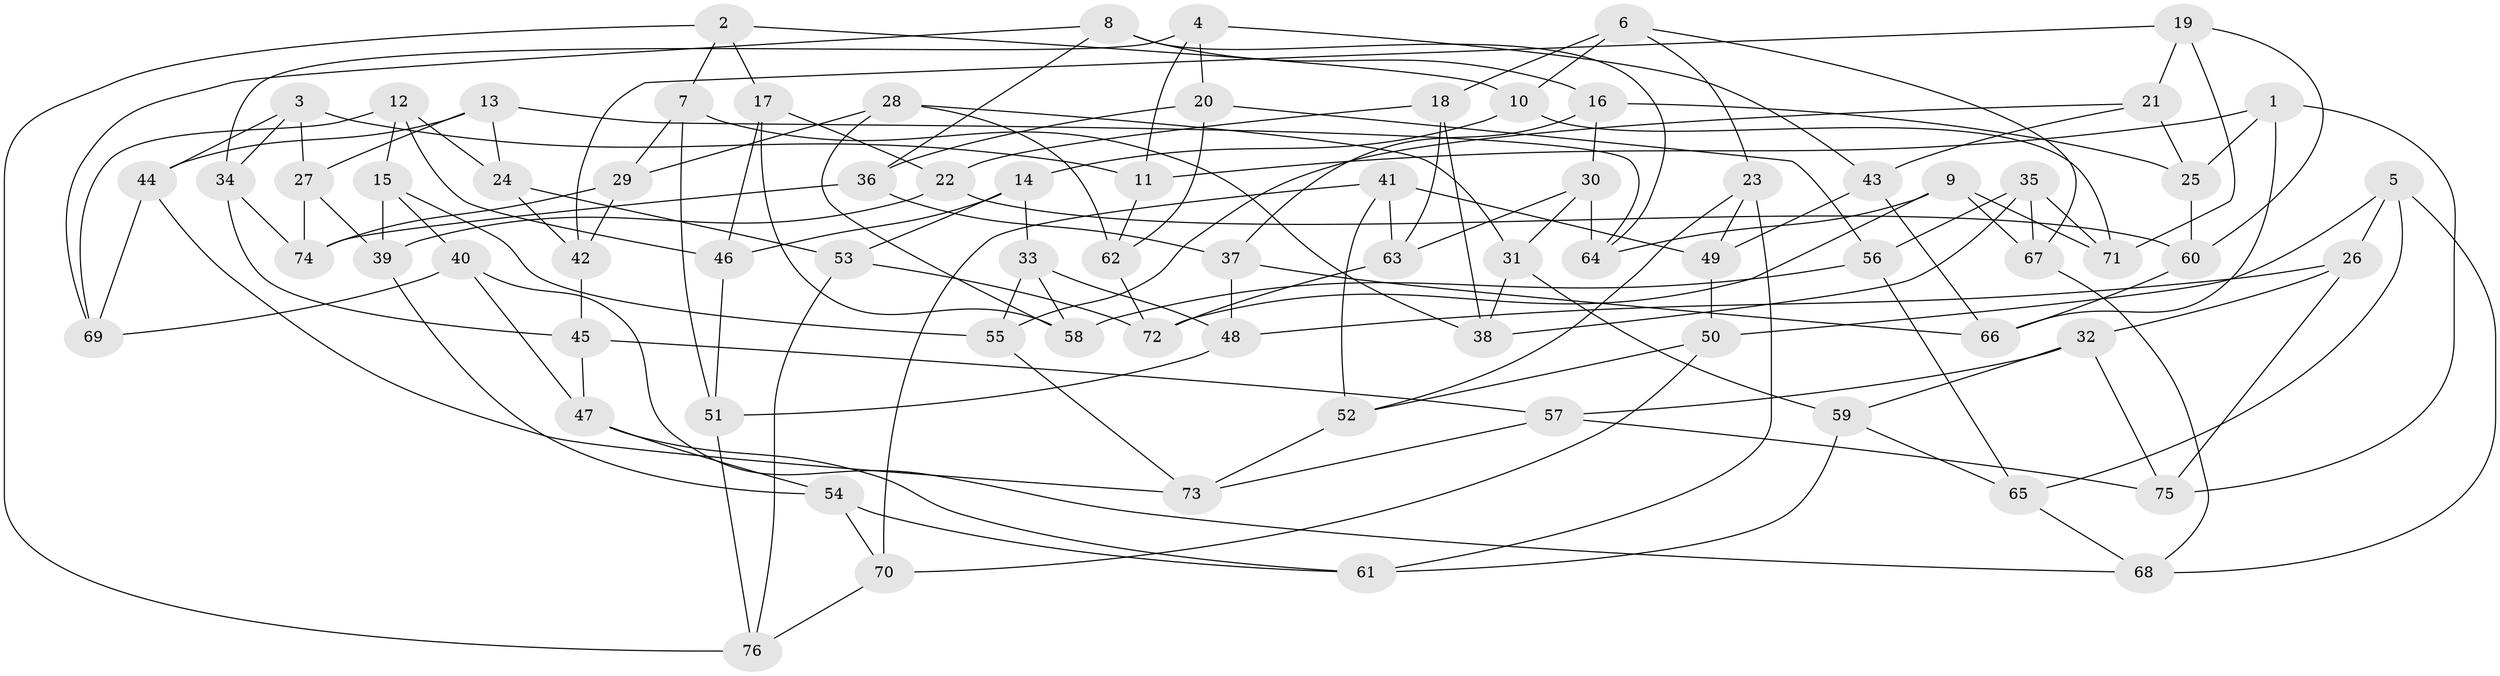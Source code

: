 // coarse degree distribution, {6: 0.4339622641509434, 4: 0.5660377358490566}
// Generated by graph-tools (version 1.1) at 2025/24/03/03/25 07:24:23]
// undirected, 76 vertices, 152 edges
graph export_dot {
graph [start="1"]
  node [color=gray90,style=filled];
  1;
  2;
  3;
  4;
  5;
  6;
  7;
  8;
  9;
  10;
  11;
  12;
  13;
  14;
  15;
  16;
  17;
  18;
  19;
  20;
  21;
  22;
  23;
  24;
  25;
  26;
  27;
  28;
  29;
  30;
  31;
  32;
  33;
  34;
  35;
  36;
  37;
  38;
  39;
  40;
  41;
  42;
  43;
  44;
  45;
  46;
  47;
  48;
  49;
  50;
  51;
  52;
  53;
  54;
  55;
  56;
  57;
  58;
  59;
  60;
  61;
  62;
  63;
  64;
  65;
  66;
  67;
  68;
  69;
  70;
  71;
  72;
  73;
  74;
  75;
  76;
  1 -- 25;
  1 -- 11;
  1 -- 75;
  1 -- 66;
  2 -- 10;
  2 -- 76;
  2 -- 7;
  2 -- 17;
  3 -- 44;
  3 -- 11;
  3 -- 27;
  3 -- 34;
  4 -- 11;
  4 -- 34;
  4 -- 20;
  4 -- 43;
  5 -- 68;
  5 -- 65;
  5 -- 50;
  5 -- 26;
  6 -- 67;
  6 -- 10;
  6 -- 18;
  6 -- 23;
  7 -- 29;
  7 -- 51;
  7 -- 38;
  8 -- 69;
  8 -- 64;
  8 -- 36;
  8 -- 16;
  9 -- 71;
  9 -- 72;
  9 -- 67;
  9 -- 64;
  10 -- 71;
  10 -- 14;
  11 -- 62;
  12 -- 69;
  12 -- 24;
  12 -- 15;
  12 -- 46;
  13 -- 24;
  13 -- 64;
  13 -- 44;
  13 -- 27;
  14 -- 33;
  14 -- 53;
  14 -- 46;
  15 -- 39;
  15 -- 40;
  15 -- 55;
  16 -- 25;
  16 -- 30;
  16 -- 37;
  17 -- 58;
  17 -- 46;
  17 -- 22;
  18 -- 63;
  18 -- 38;
  18 -- 22;
  19 -- 42;
  19 -- 71;
  19 -- 60;
  19 -- 21;
  20 -- 36;
  20 -- 62;
  20 -- 56;
  21 -- 55;
  21 -- 43;
  21 -- 25;
  22 -- 60;
  22 -- 39;
  23 -- 52;
  23 -- 49;
  23 -- 61;
  24 -- 42;
  24 -- 53;
  25 -- 60;
  26 -- 75;
  26 -- 32;
  26 -- 48;
  27 -- 39;
  27 -- 74;
  28 -- 31;
  28 -- 29;
  28 -- 62;
  28 -- 58;
  29 -- 42;
  29 -- 74;
  30 -- 64;
  30 -- 31;
  30 -- 63;
  31 -- 38;
  31 -- 59;
  32 -- 57;
  32 -- 59;
  32 -- 75;
  33 -- 55;
  33 -- 58;
  33 -- 48;
  34 -- 45;
  34 -- 74;
  35 -- 38;
  35 -- 71;
  35 -- 56;
  35 -- 67;
  36 -- 74;
  36 -- 37;
  37 -- 66;
  37 -- 48;
  39 -- 54;
  40 -- 69;
  40 -- 47;
  40 -- 68;
  41 -- 52;
  41 -- 49;
  41 -- 70;
  41 -- 63;
  42 -- 45;
  43 -- 49;
  43 -- 66;
  44 -- 69;
  44 -- 73;
  45 -- 47;
  45 -- 57;
  46 -- 51;
  47 -- 61;
  47 -- 54;
  48 -- 51;
  49 -- 50;
  50 -- 70;
  50 -- 52;
  51 -- 76;
  52 -- 73;
  53 -- 76;
  53 -- 72;
  54 -- 70;
  54 -- 61;
  55 -- 73;
  56 -- 65;
  56 -- 58;
  57 -- 73;
  57 -- 75;
  59 -- 61;
  59 -- 65;
  60 -- 66;
  62 -- 72;
  63 -- 72;
  65 -- 68;
  67 -- 68;
  70 -- 76;
}
